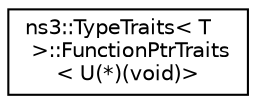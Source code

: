 digraph "Graphical Class Hierarchy"
{
 // LATEX_PDF_SIZE
  edge [fontname="Helvetica",fontsize="10",labelfontname="Helvetica",labelfontsize="10"];
  node [fontname="Helvetica",fontsize="10",shape=record];
  rankdir="LR";
  Node0 [label="ns3::TypeTraits\< T\l \>::FunctionPtrTraits\l\< U(*)(void)\>",height=0.2,width=0.4,color="black", fillcolor="white", style="filled",URL="$structns3_1_1_type_traits_1_1_function_ptr_traits_3_01_u_07_5_08_07void_08_4.html",tooltip="Function pointer type."];
}
